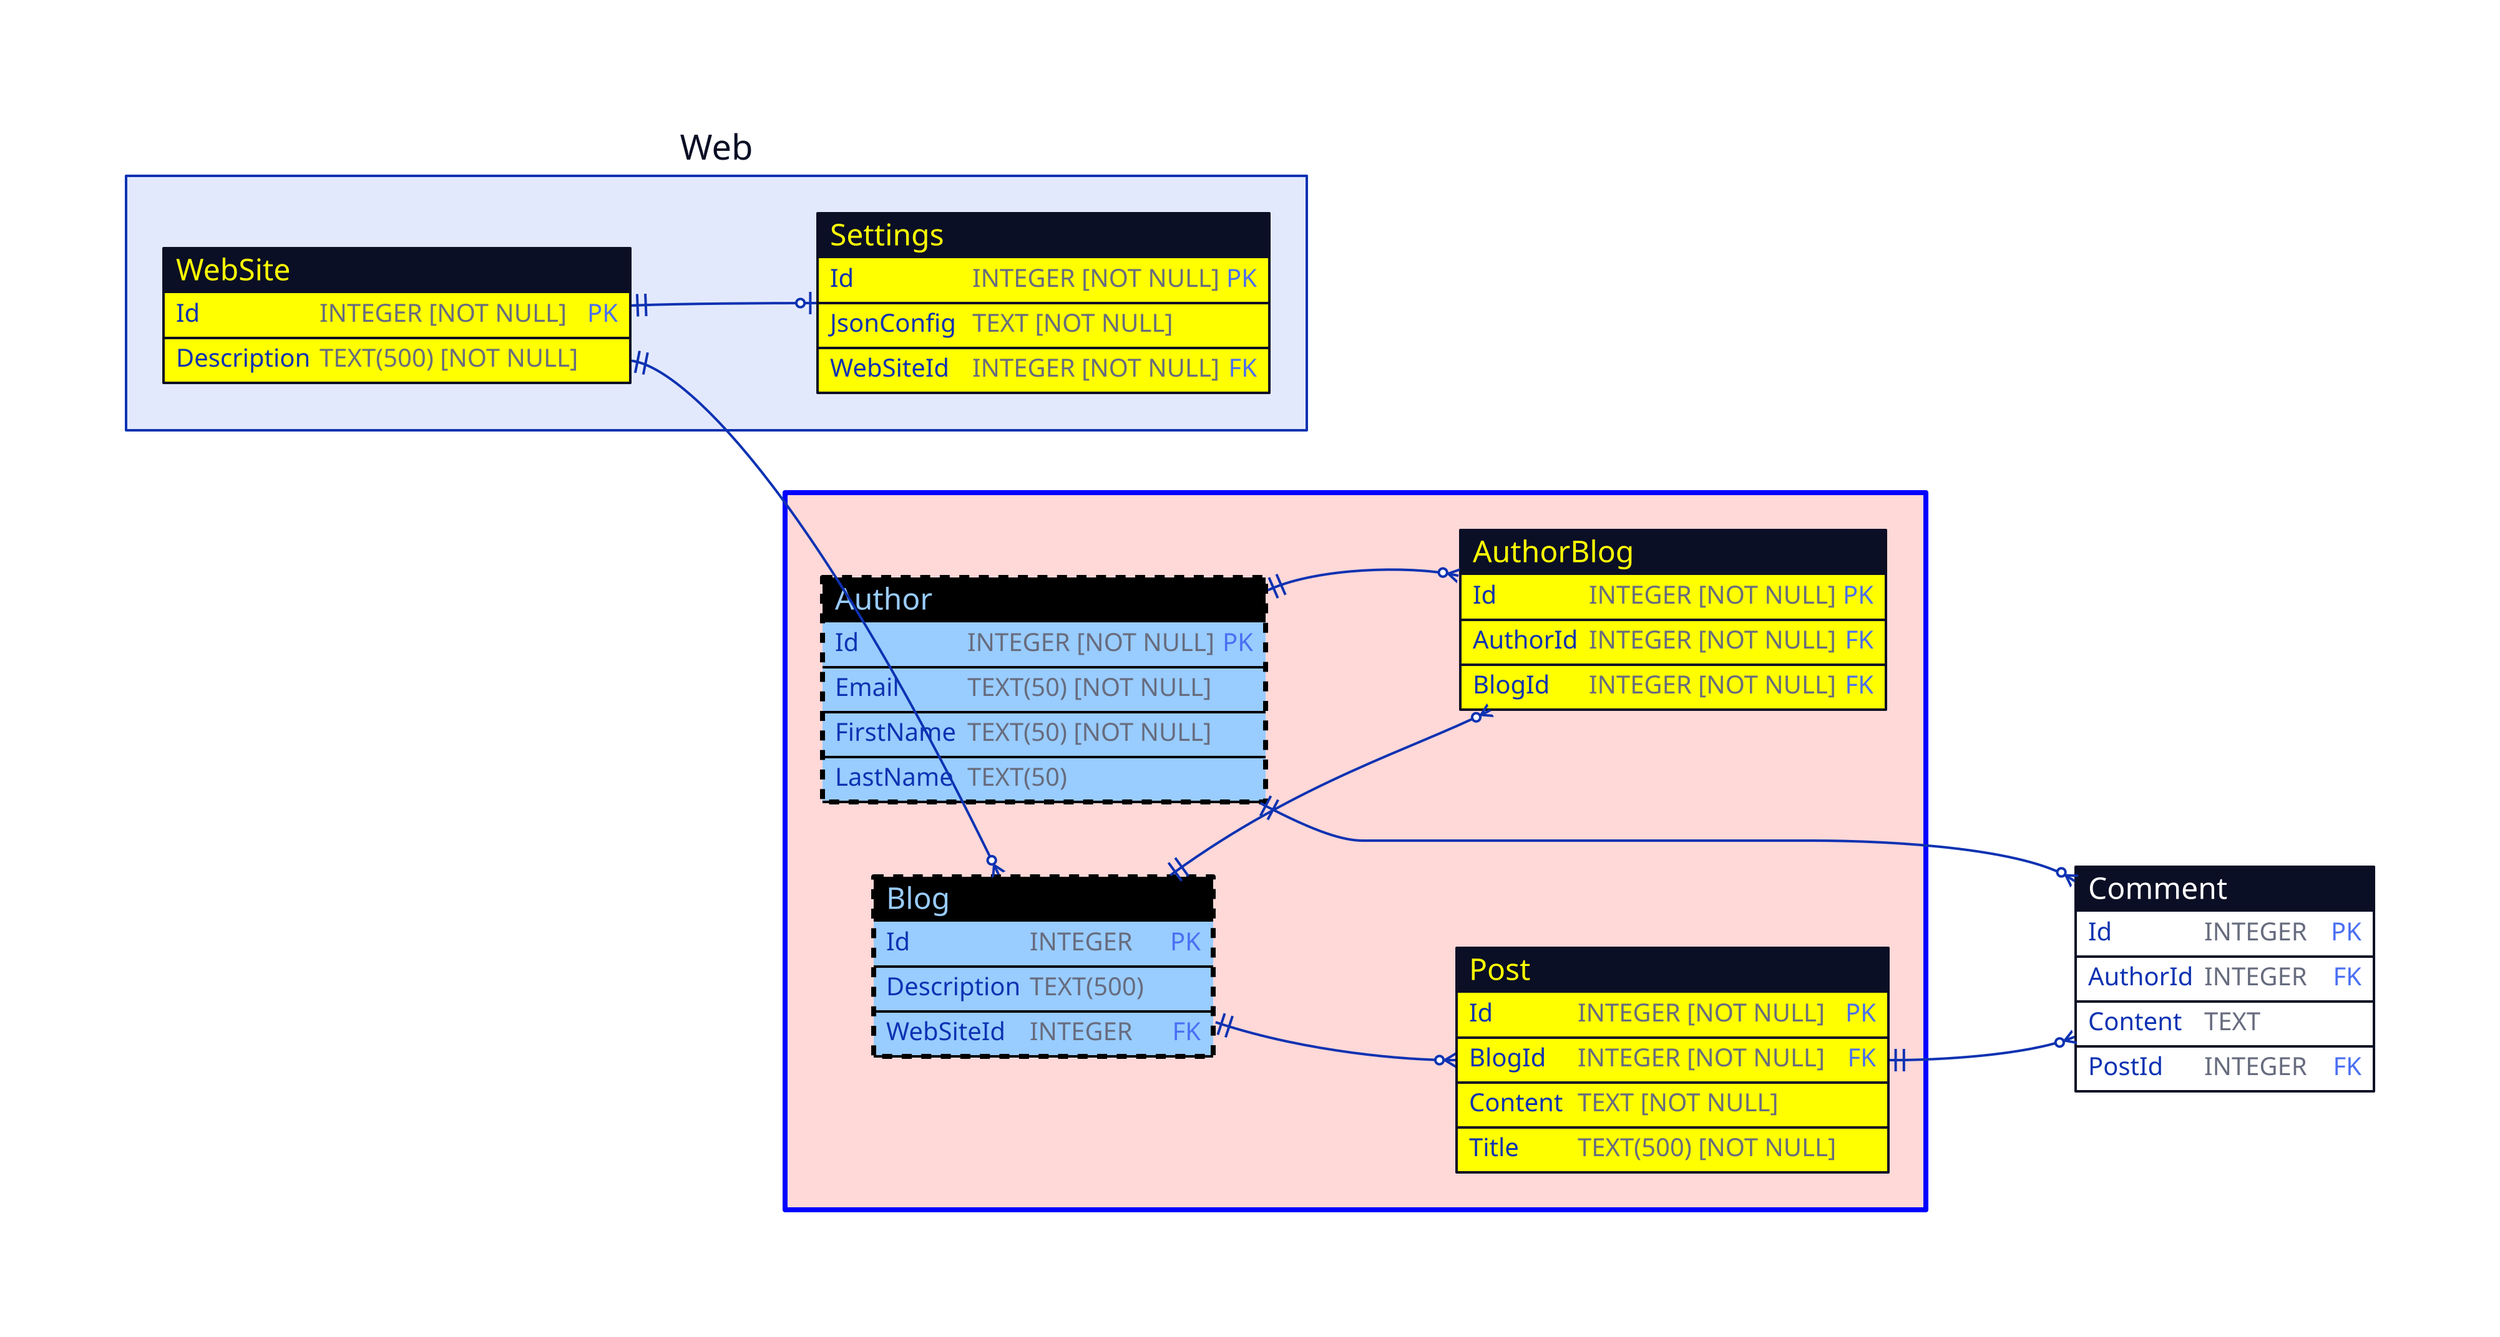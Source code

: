 direction: right

web: Web

blog: "" {
  style: {
    fill: \#ffd8d8
    stroke: blue
    stroke-width: 4
  }
}

blog.Author: {
  shape: sql_table

  style: {
    fill: black
    stroke: \#99ccff
    stroke-width: 4
    stroke-dash: 2
  }

  Id: INTEGER \[NOT NULL\] {constraint: primary_key}
  Email: TEXT(50) \[NOT NULL\]
  FirstName: TEXT(50) \[NOT NULL\]
  LastName: TEXT(50)
}

blog.AuthorBlog: {
  shape: sql_table

  style: {
    stroke: yellow
  }

  Id: INTEGER \[NOT NULL\] {constraint: primary_key}
  AuthorId: INTEGER \[NOT NULL\] {constraint: foreign_key}
  BlogId: INTEGER \[NOT NULL\] {constraint: foreign_key}
}

blog.Blog: {
  shape: sql_table

  style: {
    fill: black
    stroke: \#99ccff
    stroke-width: 4
    stroke-dash: 2
  }

  Id: INTEGER {constraint: primary_key}
  Description: TEXT(500)
  WebSiteId: INTEGER {constraint: foreign_key}
}

Comment: {
  shape: sql_table

  Id: INTEGER {constraint: primary_key}
  AuthorId: INTEGER {constraint: foreign_key}
  Content: TEXT
  PostId: INTEGER {constraint: foreign_key}
}

blog.Post: {
  shape: sql_table

  style: {
    stroke: yellow
  }

  Id: INTEGER \[NOT NULL\] {constraint: primary_key}
  BlogId: INTEGER \[NOT NULL\] {constraint: foreign_key}
  Content: TEXT \[NOT NULL\]
  Title: TEXT(500) \[NOT NULL\]
}

web.Settings: {
  shape: sql_table

  style: {
    stroke: yellow
  }

  Id: INTEGER \[NOT NULL\] {constraint: primary_key}
  JsonConfig: TEXT \[NOT NULL\]
  WebSiteId: INTEGER \[NOT NULL\] {constraint: foreign_key}
}

web.WebSite: {
  shape: sql_table

  style: {
    stroke: yellow
  }

  Id: INTEGER \[NOT NULL\] {constraint: primary_key}
  Description: TEXT(500) \[NOT NULL\]
}

blog.Author.Id <-> blog.AuthorBlog.AuthorId: {
  source-arrowhead: {
    shape: cf-one-required
  }
  target-arrowhead: {
    shape: cf-many
  }
  style: {
    font-size: 18
    font-color: blue
    bold: true
  }
}

blog.Blog.Id <-> blog.AuthorBlog.BlogId: {
  source-arrowhead: {
    shape: cf-one-required
  }
  target-arrowhead: {
    shape: cf-many
  }
  style: {
    font-size: 18
    font-color: blue
    bold: true
  }
}

web.WebSite.Id <-> blog.Blog.WebSiteId: {
  source-arrowhead: {
    shape: cf-one-required
  }
  target-arrowhead: {
    shape: cf-many
  }
  style: {
    font-size: 18
    font-color: blue
    bold: true
  }
}

blog.Author.Id <-> Comment.AuthorId: {
  source-arrowhead: {
    shape: cf-one-required
  }
  target-arrowhead: {
    shape: cf-many
  }
  style: {
    font-size: 18
    font-color: blue
    bold: true
  }
}

blog.Post.Id <-> Comment.PostId: {
  source-arrowhead: {
    shape: cf-one-required
  }
  target-arrowhead: {
    shape: cf-many
  }
  style: {
    font-size: 18
    font-color: blue
    bold: true
  }
}

blog.Blog.Id <-> blog.Post.BlogId: {
  source-arrowhead: {
    shape: cf-one-required
  }
  target-arrowhead: {
    shape: cf-many
  }
  style: {
    font-size: 18
    font-color: blue
    bold: true
  }
}

web.WebSite.Id <-> web.Settings.WebSiteId: {
  source-arrowhead: {
    shape: cf-one-required
  }
  target-arrowhead: {
    shape: cf-one
  }
  style: {
    font-size: 18
    font-color: blue
    bold: true
  }
}
